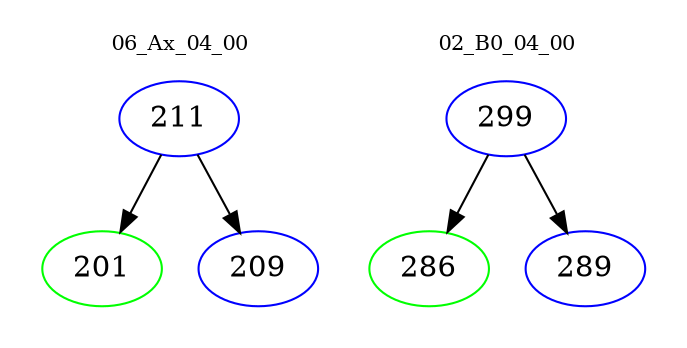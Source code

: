 digraph{
subgraph cluster_0 {
color = white
label = "06_Ax_04_00";
fontsize=10;
T0_211 [label="211", color="blue"]
T0_211 -> T0_201 [color="black"]
T0_201 [label="201", color="green"]
T0_211 -> T0_209 [color="black"]
T0_209 [label="209", color="blue"]
}
subgraph cluster_1 {
color = white
label = "02_B0_04_00";
fontsize=10;
T1_299 [label="299", color="blue"]
T1_299 -> T1_286 [color="black"]
T1_286 [label="286", color="green"]
T1_299 -> T1_289 [color="black"]
T1_289 [label="289", color="blue"]
}
}
